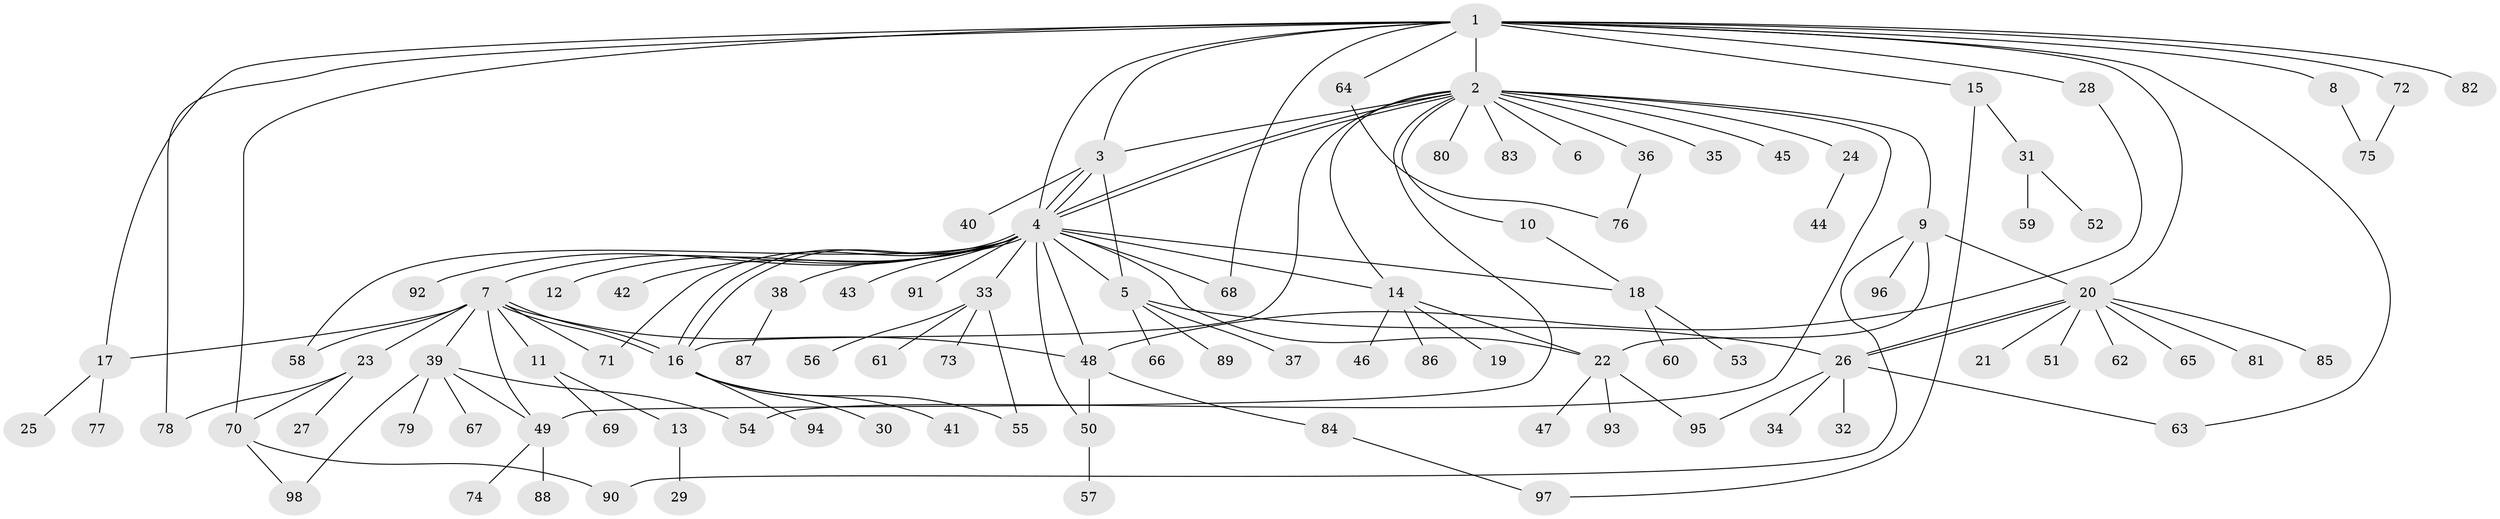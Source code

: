 // coarse degree distribution, {13: 0.02564102564102564, 16: 0.02564102564102564, 6: 0.05128205128205128, 18: 0.02564102564102564, 1: 0.5128205128205128, 9: 0.02564102564102564, 2: 0.20512820512820512, 5: 0.02564102564102564, 3: 0.07692307692307693, 4: 0.02564102564102564}
// Generated by graph-tools (version 1.1) at 2025/18/03/04/25 18:18:29]
// undirected, 98 vertices, 134 edges
graph export_dot {
graph [start="1"]
  node [color=gray90,style=filled];
  1;
  2;
  3;
  4;
  5;
  6;
  7;
  8;
  9;
  10;
  11;
  12;
  13;
  14;
  15;
  16;
  17;
  18;
  19;
  20;
  21;
  22;
  23;
  24;
  25;
  26;
  27;
  28;
  29;
  30;
  31;
  32;
  33;
  34;
  35;
  36;
  37;
  38;
  39;
  40;
  41;
  42;
  43;
  44;
  45;
  46;
  47;
  48;
  49;
  50;
  51;
  52;
  53;
  54;
  55;
  56;
  57;
  58;
  59;
  60;
  61;
  62;
  63;
  64;
  65;
  66;
  67;
  68;
  69;
  70;
  71;
  72;
  73;
  74;
  75;
  76;
  77;
  78;
  79;
  80;
  81;
  82;
  83;
  84;
  85;
  86;
  87;
  88;
  89;
  90;
  91;
  92;
  93;
  94;
  95;
  96;
  97;
  98;
  1 -- 2;
  1 -- 3;
  1 -- 4;
  1 -- 8;
  1 -- 15;
  1 -- 17;
  1 -- 20;
  1 -- 28;
  1 -- 63;
  1 -- 64;
  1 -- 68;
  1 -- 70;
  1 -- 72;
  1 -- 78;
  1 -- 82;
  2 -- 3;
  2 -- 4;
  2 -- 4;
  2 -- 6;
  2 -- 9;
  2 -- 10;
  2 -- 14;
  2 -- 16;
  2 -- 24;
  2 -- 35;
  2 -- 36;
  2 -- 45;
  2 -- 49;
  2 -- 54;
  2 -- 80;
  2 -- 83;
  3 -- 4;
  3 -- 4;
  3 -- 5;
  3 -- 40;
  4 -- 5;
  4 -- 7;
  4 -- 12;
  4 -- 14;
  4 -- 16;
  4 -- 16;
  4 -- 18;
  4 -- 22;
  4 -- 33;
  4 -- 38;
  4 -- 42;
  4 -- 43;
  4 -- 48;
  4 -- 50;
  4 -- 58;
  4 -- 68;
  4 -- 71;
  4 -- 91;
  4 -- 92;
  5 -- 26;
  5 -- 37;
  5 -- 66;
  5 -- 89;
  7 -- 11;
  7 -- 16;
  7 -- 16;
  7 -- 17;
  7 -- 23;
  7 -- 39;
  7 -- 48;
  7 -- 49;
  7 -- 58;
  7 -- 71;
  8 -- 75;
  9 -- 20;
  9 -- 22;
  9 -- 90;
  9 -- 96;
  10 -- 18;
  11 -- 13;
  11 -- 69;
  13 -- 29;
  14 -- 19;
  14 -- 22;
  14 -- 46;
  14 -- 86;
  15 -- 31;
  15 -- 97;
  16 -- 30;
  16 -- 41;
  16 -- 55;
  16 -- 94;
  17 -- 25;
  17 -- 77;
  18 -- 53;
  18 -- 60;
  20 -- 21;
  20 -- 26;
  20 -- 26;
  20 -- 51;
  20 -- 62;
  20 -- 65;
  20 -- 81;
  20 -- 85;
  22 -- 47;
  22 -- 93;
  22 -- 95;
  23 -- 27;
  23 -- 70;
  23 -- 78;
  24 -- 44;
  26 -- 32;
  26 -- 34;
  26 -- 63;
  26 -- 95;
  28 -- 48;
  31 -- 52;
  31 -- 59;
  33 -- 55;
  33 -- 56;
  33 -- 61;
  33 -- 73;
  36 -- 76;
  38 -- 87;
  39 -- 49;
  39 -- 54;
  39 -- 67;
  39 -- 79;
  39 -- 98;
  48 -- 50;
  48 -- 84;
  49 -- 74;
  49 -- 88;
  50 -- 57;
  64 -- 76;
  70 -- 90;
  70 -- 98;
  72 -- 75;
  84 -- 97;
}
